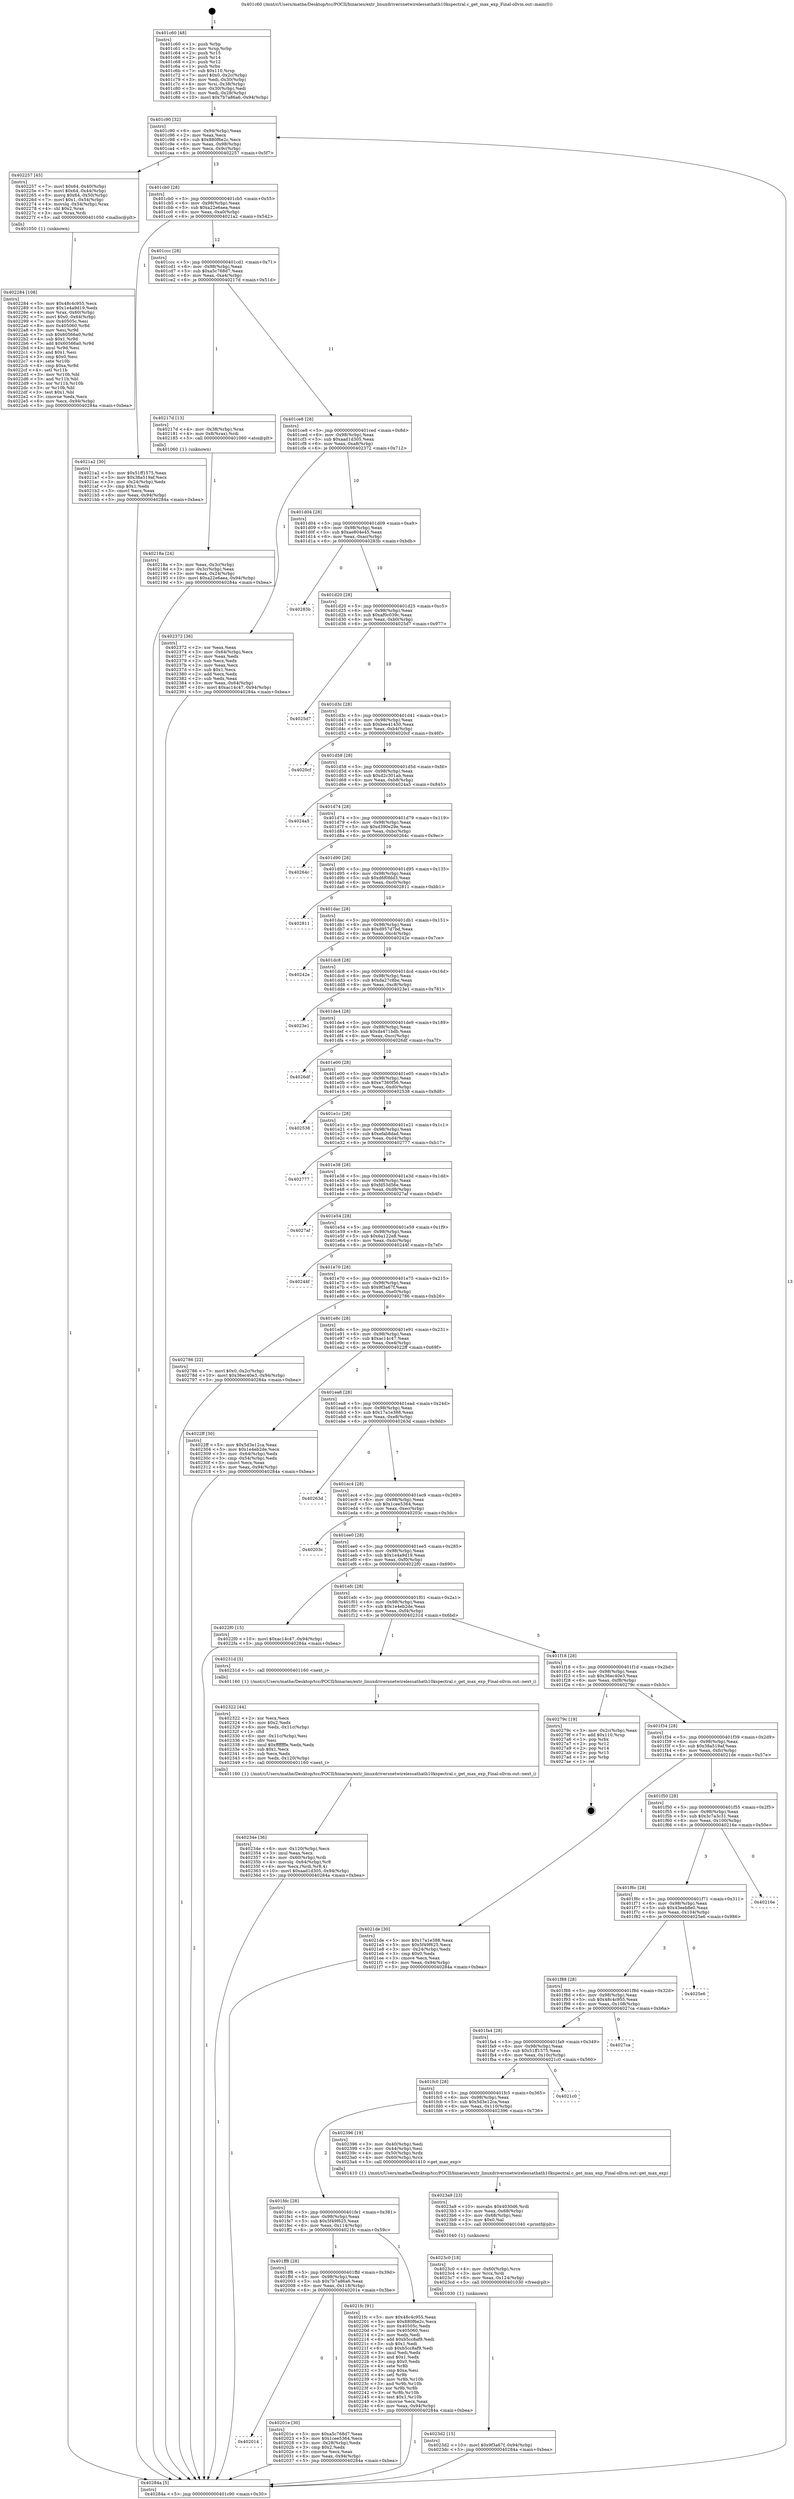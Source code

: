 digraph "0x401c60" {
  label = "0x401c60 (/mnt/c/Users/mathe/Desktop/tcc/POCII/binaries/extr_linuxdriversnetwirelessathath10kspectral.c_get_max_exp_Final-ollvm.out::main(0))"
  labelloc = "t"
  node[shape=record]

  Entry [label="",width=0.3,height=0.3,shape=circle,fillcolor=black,style=filled]
  "0x401c90" [label="{
     0x401c90 [32]\l
     | [instrs]\l
     &nbsp;&nbsp;0x401c90 \<+6\>: mov -0x94(%rbp),%eax\l
     &nbsp;&nbsp;0x401c96 \<+2\>: mov %eax,%ecx\l
     &nbsp;&nbsp;0x401c98 \<+6\>: sub $0x880f6e2c,%ecx\l
     &nbsp;&nbsp;0x401c9e \<+6\>: mov %eax,-0x98(%rbp)\l
     &nbsp;&nbsp;0x401ca4 \<+6\>: mov %ecx,-0x9c(%rbp)\l
     &nbsp;&nbsp;0x401caa \<+6\>: je 0000000000402257 \<main+0x5f7\>\l
  }"]
  "0x402257" [label="{
     0x402257 [45]\l
     | [instrs]\l
     &nbsp;&nbsp;0x402257 \<+7\>: movl $0x64,-0x40(%rbp)\l
     &nbsp;&nbsp;0x40225e \<+7\>: movl $0x64,-0x44(%rbp)\l
     &nbsp;&nbsp;0x402265 \<+8\>: movq $0x64,-0x50(%rbp)\l
     &nbsp;&nbsp;0x40226d \<+7\>: movl $0x1,-0x54(%rbp)\l
     &nbsp;&nbsp;0x402274 \<+4\>: movslq -0x54(%rbp),%rax\l
     &nbsp;&nbsp;0x402278 \<+4\>: shl $0x2,%rax\l
     &nbsp;&nbsp;0x40227c \<+3\>: mov %rax,%rdi\l
     &nbsp;&nbsp;0x40227f \<+5\>: call 0000000000401050 \<malloc@plt\>\l
     | [calls]\l
     &nbsp;&nbsp;0x401050 \{1\} (unknown)\l
  }"]
  "0x401cb0" [label="{
     0x401cb0 [28]\l
     | [instrs]\l
     &nbsp;&nbsp;0x401cb0 \<+5\>: jmp 0000000000401cb5 \<main+0x55\>\l
     &nbsp;&nbsp;0x401cb5 \<+6\>: mov -0x98(%rbp),%eax\l
     &nbsp;&nbsp;0x401cbb \<+5\>: sub $0xa22e6aea,%eax\l
     &nbsp;&nbsp;0x401cc0 \<+6\>: mov %eax,-0xa0(%rbp)\l
     &nbsp;&nbsp;0x401cc6 \<+6\>: je 00000000004021a2 \<main+0x542\>\l
  }"]
  Exit [label="",width=0.3,height=0.3,shape=circle,fillcolor=black,style=filled,peripheries=2]
  "0x4021a2" [label="{
     0x4021a2 [30]\l
     | [instrs]\l
     &nbsp;&nbsp;0x4021a2 \<+5\>: mov $0x51ff1575,%eax\l
     &nbsp;&nbsp;0x4021a7 \<+5\>: mov $0x38a519af,%ecx\l
     &nbsp;&nbsp;0x4021ac \<+3\>: mov -0x24(%rbp),%edx\l
     &nbsp;&nbsp;0x4021af \<+3\>: cmp $0x1,%edx\l
     &nbsp;&nbsp;0x4021b2 \<+3\>: cmovl %ecx,%eax\l
     &nbsp;&nbsp;0x4021b5 \<+6\>: mov %eax,-0x94(%rbp)\l
     &nbsp;&nbsp;0x4021bb \<+5\>: jmp 000000000040284a \<main+0xbea\>\l
  }"]
  "0x401ccc" [label="{
     0x401ccc [28]\l
     | [instrs]\l
     &nbsp;&nbsp;0x401ccc \<+5\>: jmp 0000000000401cd1 \<main+0x71\>\l
     &nbsp;&nbsp;0x401cd1 \<+6\>: mov -0x98(%rbp),%eax\l
     &nbsp;&nbsp;0x401cd7 \<+5\>: sub $0xa5c768d7,%eax\l
     &nbsp;&nbsp;0x401cdc \<+6\>: mov %eax,-0xa4(%rbp)\l
     &nbsp;&nbsp;0x401ce2 \<+6\>: je 000000000040217d \<main+0x51d\>\l
  }"]
  "0x4023d2" [label="{
     0x4023d2 [15]\l
     | [instrs]\l
     &nbsp;&nbsp;0x4023d2 \<+10\>: movl $0x9f3a67f,-0x94(%rbp)\l
     &nbsp;&nbsp;0x4023dc \<+5\>: jmp 000000000040284a \<main+0xbea\>\l
  }"]
  "0x40217d" [label="{
     0x40217d [13]\l
     | [instrs]\l
     &nbsp;&nbsp;0x40217d \<+4\>: mov -0x38(%rbp),%rax\l
     &nbsp;&nbsp;0x402181 \<+4\>: mov 0x8(%rax),%rdi\l
     &nbsp;&nbsp;0x402185 \<+5\>: call 0000000000401060 \<atoi@plt\>\l
     | [calls]\l
     &nbsp;&nbsp;0x401060 \{1\} (unknown)\l
  }"]
  "0x401ce8" [label="{
     0x401ce8 [28]\l
     | [instrs]\l
     &nbsp;&nbsp;0x401ce8 \<+5\>: jmp 0000000000401ced \<main+0x8d\>\l
     &nbsp;&nbsp;0x401ced \<+6\>: mov -0x98(%rbp),%eax\l
     &nbsp;&nbsp;0x401cf3 \<+5\>: sub $0xaad1d305,%eax\l
     &nbsp;&nbsp;0x401cf8 \<+6\>: mov %eax,-0xa8(%rbp)\l
     &nbsp;&nbsp;0x401cfe \<+6\>: je 0000000000402372 \<main+0x712\>\l
  }"]
  "0x4023c0" [label="{
     0x4023c0 [18]\l
     | [instrs]\l
     &nbsp;&nbsp;0x4023c0 \<+4\>: mov -0x60(%rbp),%rcx\l
     &nbsp;&nbsp;0x4023c4 \<+3\>: mov %rcx,%rdi\l
     &nbsp;&nbsp;0x4023c7 \<+6\>: mov %eax,-0x124(%rbp)\l
     &nbsp;&nbsp;0x4023cd \<+5\>: call 0000000000401030 \<free@plt\>\l
     | [calls]\l
     &nbsp;&nbsp;0x401030 \{1\} (unknown)\l
  }"]
  "0x402372" [label="{
     0x402372 [36]\l
     | [instrs]\l
     &nbsp;&nbsp;0x402372 \<+2\>: xor %eax,%eax\l
     &nbsp;&nbsp;0x402374 \<+3\>: mov -0x64(%rbp),%ecx\l
     &nbsp;&nbsp;0x402377 \<+2\>: mov %eax,%edx\l
     &nbsp;&nbsp;0x402379 \<+2\>: sub %ecx,%edx\l
     &nbsp;&nbsp;0x40237b \<+2\>: mov %eax,%ecx\l
     &nbsp;&nbsp;0x40237d \<+3\>: sub $0x1,%ecx\l
     &nbsp;&nbsp;0x402380 \<+2\>: add %ecx,%edx\l
     &nbsp;&nbsp;0x402382 \<+2\>: sub %edx,%eax\l
     &nbsp;&nbsp;0x402384 \<+3\>: mov %eax,-0x64(%rbp)\l
     &nbsp;&nbsp;0x402387 \<+10\>: movl $0xac14c47,-0x94(%rbp)\l
     &nbsp;&nbsp;0x402391 \<+5\>: jmp 000000000040284a \<main+0xbea\>\l
  }"]
  "0x401d04" [label="{
     0x401d04 [28]\l
     | [instrs]\l
     &nbsp;&nbsp;0x401d04 \<+5\>: jmp 0000000000401d09 \<main+0xa9\>\l
     &nbsp;&nbsp;0x401d09 \<+6\>: mov -0x98(%rbp),%eax\l
     &nbsp;&nbsp;0x401d0f \<+5\>: sub $0xae804e45,%eax\l
     &nbsp;&nbsp;0x401d14 \<+6\>: mov %eax,-0xac(%rbp)\l
     &nbsp;&nbsp;0x401d1a \<+6\>: je 000000000040283b \<main+0xbdb\>\l
  }"]
  "0x4023a9" [label="{
     0x4023a9 [23]\l
     | [instrs]\l
     &nbsp;&nbsp;0x4023a9 \<+10\>: movabs $0x4030d6,%rdi\l
     &nbsp;&nbsp;0x4023b3 \<+3\>: mov %eax,-0x68(%rbp)\l
     &nbsp;&nbsp;0x4023b6 \<+3\>: mov -0x68(%rbp),%esi\l
     &nbsp;&nbsp;0x4023b9 \<+2\>: mov $0x0,%al\l
     &nbsp;&nbsp;0x4023bb \<+5\>: call 0000000000401040 \<printf@plt\>\l
     | [calls]\l
     &nbsp;&nbsp;0x401040 \{1\} (unknown)\l
  }"]
  "0x40283b" [label="{
     0x40283b\l
  }", style=dashed]
  "0x401d20" [label="{
     0x401d20 [28]\l
     | [instrs]\l
     &nbsp;&nbsp;0x401d20 \<+5\>: jmp 0000000000401d25 \<main+0xc5\>\l
     &nbsp;&nbsp;0x401d25 \<+6\>: mov -0x98(%rbp),%eax\l
     &nbsp;&nbsp;0x401d2b \<+5\>: sub $0xaf0c039c,%eax\l
     &nbsp;&nbsp;0x401d30 \<+6\>: mov %eax,-0xb0(%rbp)\l
     &nbsp;&nbsp;0x401d36 \<+6\>: je 00000000004025d7 \<main+0x977\>\l
  }"]
  "0x40234e" [label="{
     0x40234e [36]\l
     | [instrs]\l
     &nbsp;&nbsp;0x40234e \<+6\>: mov -0x120(%rbp),%ecx\l
     &nbsp;&nbsp;0x402354 \<+3\>: imul %eax,%ecx\l
     &nbsp;&nbsp;0x402357 \<+4\>: mov -0x60(%rbp),%rdi\l
     &nbsp;&nbsp;0x40235b \<+4\>: movslq -0x64(%rbp),%r8\l
     &nbsp;&nbsp;0x40235f \<+4\>: mov %ecx,(%rdi,%r8,4)\l
     &nbsp;&nbsp;0x402363 \<+10\>: movl $0xaad1d305,-0x94(%rbp)\l
     &nbsp;&nbsp;0x40236d \<+5\>: jmp 000000000040284a \<main+0xbea\>\l
  }"]
  "0x4025d7" [label="{
     0x4025d7\l
  }", style=dashed]
  "0x401d3c" [label="{
     0x401d3c [28]\l
     | [instrs]\l
     &nbsp;&nbsp;0x401d3c \<+5\>: jmp 0000000000401d41 \<main+0xe1\>\l
     &nbsp;&nbsp;0x401d41 \<+6\>: mov -0x98(%rbp),%eax\l
     &nbsp;&nbsp;0x401d47 \<+5\>: sub $0xbee41450,%eax\l
     &nbsp;&nbsp;0x401d4c \<+6\>: mov %eax,-0xb4(%rbp)\l
     &nbsp;&nbsp;0x401d52 \<+6\>: je 00000000004020cf \<main+0x46f\>\l
  }"]
  "0x402322" [label="{
     0x402322 [44]\l
     | [instrs]\l
     &nbsp;&nbsp;0x402322 \<+2\>: xor %ecx,%ecx\l
     &nbsp;&nbsp;0x402324 \<+5\>: mov $0x2,%edx\l
     &nbsp;&nbsp;0x402329 \<+6\>: mov %edx,-0x11c(%rbp)\l
     &nbsp;&nbsp;0x40232f \<+1\>: cltd\l
     &nbsp;&nbsp;0x402330 \<+6\>: mov -0x11c(%rbp),%esi\l
     &nbsp;&nbsp;0x402336 \<+2\>: idiv %esi\l
     &nbsp;&nbsp;0x402338 \<+6\>: imul $0xfffffffe,%edx,%edx\l
     &nbsp;&nbsp;0x40233e \<+3\>: sub $0x1,%ecx\l
     &nbsp;&nbsp;0x402341 \<+2\>: sub %ecx,%edx\l
     &nbsp;&nbsp;0x402343 \<+6\>: mov %edx,-0x120(%rbp)\l
     &nbsp;&nbsp;0x402349 \<+5\>: call 0000000000401160 \<next_i\>\l
     | [calls]\l
     &nbsp;&nbsp;0x401160 \{1\} (/mnt/c/Users/mathe/Desktop/tcc/POCII/binaries/extr_linuxdriversnetwirelessathath10kspectral.c_get_max_exp_Final-ollvm.out::next_i)\l
  }"]
  "0x4020cf" [label="{
     0x4020cf\l
  }", style=dashed]
  "0x401d58" [label="{
     0x401d58 [28]\l
     | [instrs]\l
     &nbsp;&nbsp;0x401d58 \<+5\>: jmp 0000000000401d5d \<main+0xfd\>\l
     &nbsp;&nbsp;0x401d5d \<+6\>: mov -0x98(%rbp),%eax\l
     &nbsp;&nbsp;0x401d63 \<+5\>: sub $0xd2c301ab,%eax\l
     &nbsp;&nbsp;0x401d68 \<+6\>: mov %eax,-0xb8(%rbp)\l
     &nbsp;&nbsp;0x401d6e \<+6\>: je 00000000004024a5 \<main+0x845\>\l
  }"]
  "0x402284" [label="{
     0x402284 [108]\l
     | [instrs]\l
     &nbsp;&nbsp;0x402284 \<+5\>: mov $0x48c4c955,%ecx\l
     &nbsp;&nbsp;0x402289 \<+5\>: mov $0x1e4a9d19,%edx\l
     &nbsp;&nbsp;0x40228e \<+4\>: mov %rax,-0x60(%rbp)\l
     &nbsp;&nbsp;0x402292 \<+7\>: movl $0x0,-0x64(%rbp)\l
     &nbsp;&nbsp;0x402299 \<+7\>: mov 0x40505c,%esi\l
     &nbsp;&nbsp;0x4022a0 \<+8\>: mov 0x405060,%r8d\l
     &nbsp;&nbsp;0x4022a8 \<+3\>: mov %esi,%r9d\l
     &nbsp;&nbsp;0x4022ab \<+7\>: sub $0x60566a0,%r9d\l
     &nbsp;&nbsp;0x4022b2 \<+4\>: sub $0x1,%r9d\l
     &nbsp;&nbsp;0x4022b6 \<+7\>: add $0x60566a0,%r9d\l
     &nbsp;&nbsp;0x4022bd \<+4\>: imul %r9d,%esi\l
     &nbsp;&nbsp;0x4022c1 \<+3\>: and $0x1,%esi\l
     &nbsp;&nbsp;0x4022c4 \<+3\>: cmp $0x0,%esi\l
     &nbsp;&nbsp;0x4022c7 \<+4\>: sete %r10b\l
     &nbsp;&nbsp;0x4022cb \<+4\>: cmp $0xa,%r8d\l
     &nbsp;&nbsp;0x4022cf \<+4\>: setl %r11b\l
     &nbsp;&nbsp;0x4022d3 \<+3\>: mov %r10b,%bl\l
     &nbsp;&nbsp;0x4022d6 \<+3\>: and %r11b,%bl\l
     &nbsp;&nbsp;0x4022d9 \<+3\>: xor %r11b,%r10b\l
     &nbsp;&nbsp;0x4022dc \<+3\>: or %r10b,%bl\l
     &nbsp;&nbsp;0x4022df \<+3\>: test $0x1,%bl\l
     &nbsp;&nbsp;0x4022e2 \<+3\>: cmovne %edx,%ecx\l
     &nbsp;&nbsp;0x4022e5 \<+6\>: mov %ecx,-0x94(%rbp)\l
     &nbsp;&nbsp;0x4022eb \<+5\>: jmp 000000000040284a \<main+0xbea\>\l
  }"]
  "0x4024a5" [label="{
     0x4024a5\l
  }", style=dashed]
  "0x401d74" [label="{
     0x401d74 [28]\l
     | [instrs]\l
     &nbsp;&nbsp;0x401d74 \<+5\>: jmp 0000000000401d79 \<main+0x119\>\l
     &nbsp;&nbsp;0x401d79 \<+6\>: mov -0x98(%rbp),%eax\l
     &nbsp;&nbsp;0x401d7f \<+5\>: sub $0xd390e29e,%eax\l
     &nbsp;&nbsp;0x401d84 \<+6\>: mov %eax,-0xbc(%rbp)\l
     &nbsp;&nbsp;0x401d8a \<+6\>: je 000000000040264c \<main+0x9ec\>\l
  }"]
  "0x40218a" [label="{
     0x40218a [24]\l
     | [instrs]\l
     &nbsp;&nbsp;0x40218a \<+3\>: mov %eax,-0x3c(%rbp)\l
     &nbsp;&nbsp;0x40218d \<+3\>: mov -0x3c(%rbp),%eax\l
     &nbsp;&nbsp;0x402190 \<+3\>: mov %eax,-0x24(%rbp)\l
     &nbsp;&nbsp;0x402193 \<+10\>: movl $0xa22e6aea,-0x94(%rbp)\l
     &nbsp;&nbsp;0x40219d \<+5\>: jmp 000000000040284a \<main+0xbea\>\l
  }"]
  "0x40264c" [label="{
     0x40264c\l
  }", style=dashed]
  "0x401d90" [label="{
     0x401d90 [28]\l
     | [instrs]\l
     &nbsp;&nbsp;0x401d90 \<+5\>: jmp 0000000000401d95 \<main+0x135\>\l
     &nbsp;&nbsp;0x401d95 \<+6\>: mov -0x98(%rbp),%eax\l
     &nbsp;&nbsp;0x401d9b \<+5\>: sub $0xd6f0fdd3,%eax\l
     &nbsp;&nbsp;0x401da0 \<+6\>: mov %eax,-0xc0(%rbp)\l
     &nbsp;&nbsp;0x401da6 \<+6\>: je 0000000000402811 \<main+0xbb1\>\l
  }"]
  "0x401c60" [label="{
     0x401c60 [48]\l
     | [instrs]\l
     &nbsp;&nbsp;0x401c60 \<+1\>: push %rbp\l
     &nbsp;&nbsp;0x401c61 \<+3\>: mov %rsp,%rbp\l
     &nbsp;&nbsp;0x401c64 \<+2\>: push %r15\l
     &nbsp;&nbsp;0x401c66 \<+2\>: push %r14\l
     &nbsp;&nbsp;0x401c68 \<+2\>: push %r12\l
     &nbsp;&nbsp;0x401c6a \<+1\>: push %rbx\l
     &nbsp;&nbsp;0x401c6b \<+7\>: sub $0x110,%rsp\l
     &nbsp;&nbsp;0x401c72 \<+7\>: movl $0x0,-0x2c(%rbp)\l
     &nbsp;&nbsp;0x401c79 \<+3\>: mov %edi,-0x30(%rbp)\l
     &nbsp;&nbsp;0x401c7c \<+4\>: mov %rsi,-0x38(%rbp)\l
     &nbsp;&nbsp;0x401c80 \<+3\>: mov -0x30(%rbp),%edi\l
     &nbsp;&nbsp;0x401c83 \<+3\>: mov %edi,-0x28(%rbp)\l
     &nbsp;&nbsp;0x401c86 \<+10\>: movl $0x7b7a86a6,-0x94(%rbp)\l
  }"]
  "0x402811" [label="{
     0x402811\l
  }", style=dashed]
  "0x401dac" [label="{
     0x401dac [28]\l
     | [instrs]\l
     &nbsp;&nbsp;0x401dac \<+5\>: jmp 0000000000401db1 \<main+0x151\>\l
     &nbsp;&nbsp;0x401db1 \<+6\>: mov -0x98(%rbp),%eax\l
     &nbsp;&nbsp;0x401db7 \<+5\>: sub $0xd957d7bd,%eax\l
     &nbsp;&nbsp;0x401dbc \<+6\>: mov %eax,-0xc4(%rbp)\l
     &nbsp;&nbsp;0x401dc2 \<+6\>: je 000000000040242e \<main+0x7ce\>\l
  }"]
  "0x40284a" [label="{
     0x40284a [5]\l
     | [instrs]\l
     &nbsp;&nbsp;0x40284a \<+5\>: jmp 0000000000401c90 \<main+0x30\>\l
  }"]
  "0x40242e" [label="{
     0x40242e\l
  }", style=dashed]
  "0x401dc8" [label="{
     0x401dc8 [28]\l
     | [instrs]\l
     &nbsp;&nbsp;0x401dc8 \<+5\>: jmp 0000000000401dcd \<main+0x16d\>\l
     &nbsp;&nbsp;0x401dcd \<+6\>: mov -0x98(%rbp),%eax\l
     &nbsp;&nbsp;0x401dd3 \<+5\>: sub $0xda27c8be,%eax\l
     &nbsp;&nbsp;0x401dd8 \<+6\>: mov %eax,-0xc8(%rbp)\l
     &nbsp;&nbsp;0x401dde \<+6\>: je 00000000004023e1 \<main+0x781\>\l
  }"]
  "0x402014" [label="{
     0x402014\l
  }", style=dashed]
  "0x4023e1" [label="{
     0x4023e1\l
  }", style=dashed]
  "0x401de4" [label="{
     0x401de4 [28]\l
     | [instrs]\l
     &nbsp;&nbsp;0x401de4 \<+5\>: jmp 0000000000401de9 \<main+0x189\>\l
     &nbsp;&nbsp;0x401de9 \<+6\>: mov -0x98(%rbp),%eax\l
     &nbsp;&nbsp;0x401def \<+5\>: sub $0xda471bdb,%eax\l
     &nbsp;&nbsp;0x401df4 \<+6\>: mov %eax,-0xcc(%rbp)\l
     &nbsp;&nbsp;0x401dfa \<+6\>: je 00000000004026df \<main+0xa7f\>\l
  }"]
  "0x40201e" [label="{
     0x40201e [30]\l
     | [instrs]\l
     &nbsp;&nbsp;0x40201e \<+5\>: mov $0xa5c768d7,%eax\l
     &nbsp;&nbsp;0x402023 \<+5\>: mov $0x1cee5364,%ecx\l
     &nbsp;&nbsp;0x402028 \<+3\>: mov -0x28(%rbp),%edx\l
     &nbsp;&nbsp;0x40202b \<+3\>: cmp $0x2,%edx\l
     &nbsp;&nbsp;0x40202e \<+3\>: cmovne %ecx,%eax\l
     &nbsp;&nbsp;0x402031 \<+6\>: mov %eax,-0x94(%rbp)\l
     &nbsp;&nbsp;0x402037 \<+5\>: jmp 000000000040284a \<main+0xbea\>\l
  }"]
  "0x4026df" [label="{
     0x4026df\l
  }", style=dashed]
  "0x401e00" [label="{
     0x401e00 [28]\l
     | [instrs]\l
     &nbsp;&nbsp;0x401e00 \<+5\>: jmp 0000000000401e05 \<main+0x1a5\>\l
     &nbsp;&nbsp;0x401e05 \<+6\>: mov -0x98(%rbp),%eax\l
     &nbsp;&nbsp;0x401e0b \<+5\>: sub $0xe7360f56,%eax\l
     &nbsp;&nbsp;0x401e10 \<+6\>: mov %eax,-0xd0(%rbp)\l
     &nbsp;&nbsp;0x401e16 \<+6\>: je 0000000000402538 \<main+0x8d8\>\l
  }"]
  "0x401ff8" [label="{
     0x401ff8 [28]\l
     | [instrs]\l
     &nbsp;&nbsp;0x401ff8 \<+5\>: jmp 0000000000401ffd \<main+0x39d\>\l
     &nbsp;&nbsp;0x401ffd \<+6\>: mov -0x98(%rbp),%eax\l
     &nbsp;&nbsp;0x402003 \<+5\>: sub $0x7b7a86a6,%eax\l
     &nbsp;&nbsp;0x402008 \<+6\>: mov %eax,-0x118(%rbp)\l
     &nbsp;&nbsp;0x40200e \<+6\>: je 000000000040201e \<main+0x3be\>\l
  }"]
  "0x402538" [label="{
     0x402538\l
  }", style=dashed]
  "0x401e1c" [label="{
     0x401e1c [28]\l
     | [instrs]\l
     &nbsp;&nbsp;0x401e1c \<+5\>: jmp 0000000000401e21 \<main+0x1c1\>\l
     &nbsp;&nbsp;0x401e21 \<+6\>: mov -0x98(%rbp),%eax\l
     &nbsp;&nbsp;0x401e27 \<+5\>: sub $0xefab8dad,%eax\l
     &nbsp;&nbsp;0x401e2c \<+6\>: mov %eax,-0xd4(%rbp)\l
     &nbsp;&nbsp;0x401e32 \<+6\>: je 0000000000402777 \<main+0xb17\>\l
  }"]
  "0x4021fc" [label="{
     0x4021fc [91]\l
     | [instrs]\l
     &nbsp;&nbsp;0x4021fc \<+5\>: mov $0x48c4c955,%eax\l
     &nbsp;&nbsp;0x402201 \<+5\>: mov $0x880f6e2c,%ecx\l
     &nbsp;&nbsp;0x402206 \<+7\>: mov 0x40505c,%edx\l
     &nbsp;&nbsp;0x40220d \<+7\>: mov 0x405060,%esi\l
     &nbsp;&nbsp;0x402214 \<+2\>: mov %edx,%edi\l
     &nbsp;&nbsp;0x402216 \<+6\>: add $0xb5cc8af9,%edi\l
     &nbsp;&nbsp;0x40221c \<+3\>: sub $0x1,%edi\l
     &nbsp;&nbsp;0x40221f \<+6\>: sub $0xb5cc8af9,%edi\l
     &nbsp;&nbsp;0x402225 \<+3\>: imul %edi,%edx\l
     &nbsp;&nbsp;0x402228 \<+3\>: and $0x1,%edx\l
     &nbsp;&nbsp;0x40222b \<+3\>: cmp $0x0,%edx\l
     &nbsp;&nbsp;0x40222e \<+4\>: sete %r8b\l
     &nbsp;&nbsp;0x402232 \<+3\>: cmp $0xa,%esi\l
     &nbsp;&nbsp;0x402235 \<+4\>: setl %r9b\l
     &nbsp;&nbsp;0x402239 \<+3\>: mov %r8b,%r10b\l
     &nbsp;&nbsp;0x40223c \<+3\>: and %r9b,%r10b\l
     &nbsp;&nbsp;0x40223f \<+3\>: xor %r9b,%r8b\l
     &nbsp;&nbsp;0x402242 \<+3\>: or %r8b,%r10b\l
     &nbsp;&nbsp;0x402245 \<+4\>: test $0x1,%r10b\l
     &nbsp;&nbsp;0x402249 \<+3\>: cmovne %ecx,%eax\l
     &nbsp;&nbsp;0x40224c \<+6\>: mov %eax,-0x94(%rbp)\l
     &nbsp;&nbsp;0x402252 \<+5\>: jmp 000000000040284a \<main+0xbea\>\l
  }"]
  "0x402777" [label="{
     0x402777\l
  }", style=dashed]
  "0x401e38" [label="{
     0x401e38 [28]\l
     | [instrs]\l
     &nbsp;&nbsp;0x401e38 \<+5\>: jmp 0000000000401e3d \<main+0x1dd\>\l
     &nbsp;&nbsp;0x401e3d \<+6\>: mov -0x98(%rbp),%eax\l
     &nbsp;&nbsp;0x401e43 \<+5\>: sub $0xfd53d56e,%eax\l
     &nbsp;&nbsp;0x401e48 \<+6\>: mov %eax,-0xd8(%rbp)\l
     &nbsp;&nbsp;0x401e4e \<+6\>: je 00000000004027af \<main+0xb4f\>\l
  }"]
  "0x401fdc" [label="{
     0x401fdc [28]\l
     | [instrs]\l
     &nbsp;&nbsp;0x401fdc \<+5\>: jmp 0000000000401fe1 \<main+0x381\>\l
     &nbsp;&nbsp;0x401fe1 \<+6\>: mov -0x98(%rbp),%eax\l
     &nbsp;&nbsp;0x401fe7 \<+5\>: sub $0x5f49f625,%eax\l
     &nbsp;&nbsp;0x401fec \<+6\>: mov %eax,-0x114(%rbp)\l
     &nbsp;&nbsp;0x401ff2 \<+6\>: je 00000000004021fc \<main+0x59c\>\l
  }"]
  "0x4027af" [label="{
     0x4027af\l
  }", style=dashed]
  "0x401e54" [label="{
     0x401e54 [28]\l
     | [instrs]\l
     &nbsp;&nbsp;0x401e54 \<+5\>: jmp 0000000000401e59 \<main+0x1f9\>\l
     &nbsp;&nbsp;0x401e59 \<+6\>: mov -0x98(%rbp),%eax\l
     &nbsp;&nbsp;0x401e5f \<+5\>: sub $0x6a122e8,%eax\l
     &nbsp;&nbsp;0x401e64 \<+6\>: mov %eax,-0xdc(%rbp)\l
     &nbsp;&nbsp;0x401e6a \<+6\>: je 000000000040244f \<main+0x7ef\>\l
  }"]
  "0x402396" [label="{
     0x402396 [19]\l
     | [instrs]\l
     &nbsp;&nbsp;0x402396 \<+3\>: mov -0x40(%rbp),%edi\l
     &nbsp;&nbsp;0x402399 \<+3\>: mov -0x44(%rbp),%esi\l
     &nbsp;&nbsp;0x40239c \<+4\>: mov -0x50(%rbp),%rdx\l
     &nbsp;&nbsp;0x4023a0 \<+4\>: mov -0x60(%rbp),%rcx\l
     &nbsp;&nbsp;0x4023a4 \<+5\>: call 0000000000401410 \<get_max_exp\>\l
     | [calls]\l
     &nbsp;&nbsp;0x401410 \{1\} (/mnt/c/Users/mathe/Desktop/tcc/POCII/binaries/extr_linuxdriversnetwirelessathath10kspectral.c_get_max_exp_Final-ollvm.out::get_max_exp)\l
  }"]
  "0x40244f" [label="{
     0x40244f\l
  }", style=dashed]
  "0x401e70" [label="{
     0x401e70 [28]\l
     | [instrs]\l
     &nbsp;&nbsp;0x401e70 \<+5\>: jmp 0000000000401e75 \<main+0x215\>\l
     &nbsp;&nbsp;0x401e75 \<+6\>: mov -0x98(%rbp),%eax\l
     &nbsp;&nbsp;0x401e7b \<+5\>: sub $0x9f3a67f,%eax\l
     &nbsp;&nbsp;0x401e80 \<+6\>: mov %eax,-0xe0(%rbp)\l
     &nbsp;&nbsp;0x401e86 \<+6\>: je 0000000000402786 \<main+0xb26\>\l
  }"]
  "0x401fc0" [label="{
     0x401fc0 [28]\l
     | [instrs]\l
     &nbsp;&nbsp;0x401fc0 \<+5\>: jmp 0000000000401fc5 \<main+0x365\>\l
     &nbsp;&nbsp;0x401fc5 \<+6\>: mov -0x98(%rbp),%eax\l
     &nbsp;&nbsp;0x401fcb \<+5\>: sub $0x5d3e12ca,%eax\l
     &nbsp;&nbsp;0x401fd0 \<+6\>: mov %eax,-0x110(%rbp)\l
     &nbsp;&nbsp;0x401fd6 \<+6\>: je 0000000000402396 \<main+0x736\>\l
  }"]
  "0x402786" [label="{
     0x402786 [22]\l
     | [instrs]\l
     &nbsp;&nbsp;0x402786 \<+7\>: movl $0x0,-0x2c(%rbp)\l
     &nbsp;&nbsp;0x40278d \<+10\>: movl $0x36ec40e3,-0x94(%rbp)\l
     &nbsp;&nbsp;0x402797 \<+5\>: jmp 000000000040284a \<main+0xbea\>\l
  }"]
  "0x401e8c" [label="{
     0x401e8c [28]\l
     | [instrs]\l
     &nbsp;&nbsp;0x401e8c \<+5\>: jmp 0000000000401e91 \<main+0x231\>\l
     &nbsp;&nbsp;0x401e91 \<+6\>: mov -0x98(%rbp),%eax\l
     &nbsp;&nbsp;0x401e97 \<+5\>: sub $0xac14c47,%eax\l
     &nbsp;&nbsp;0x401e9c \<+6\>: mov %eax,-0xe4(%rbp)\l
     &nbsp;&nbsp;0x401ea2 \<+6\>: je 00000000004022ff \<main+0x69f\>\l
  }"]
  "0x4021c0" [label="{
     0x4021c0\l
  }", style=dashed]
  "0x4022ff" [label="{
     0x4022ff [30]\l
     | [instrs]\l
     &nbsp;&nbsp;0x4022ff \<+5\>: mov $0x5d3e12ca,%eax\l
     &nbsp;&nbsp;0x402304 \<+5\>: mov $0x1e4eb2de,%ecx\l
     &nbsp;&nbsp;0x402309 \<+3\>: mov -0x64(%rbp),%edx\l
     &nbsp;&nbsp;0x40230c \<+3\>: cmp -0x54(%rbp),%edx\l
     &nbsp;&nbsp;0x40230f \<+3\>: cmovl %ecx,%eax\l
     &nbsp;&nbsp;0x402312 \<+6\>: mov %eax,-0x94(%rbp)\l
     &nbsp;&nbsp;0x402318 \<+5\>: jmp 000000000040284a \<main+0xbea\>\l
  }"]
  "0x401ea8" [label="{
     0x401ea8 [28]\l
     | [instrs]\l
     &nbsp;&nbsp;0x401ea8 \<+5\>: jmp 0000000000401ead \<main+0x24d\>\l
     &nbsp;&nbsp;0x401ead \<+6\>: mov -0x98(%rbp),%eax\l
     &nbsp;&nbsp;0x401eb3 \<+5\>: sub $0x17a1e388,%eax\l
     &nbsp;&nbsp;0x401eb8 \<+6\>: mov %eax,-0xe8(%rbp)\l
     &nbsp;&nbsp;0x401ebe \<+6\>: je 000000000040263d \<main+0x9dd\>\l
  }"]
  "0x401fa4" [label="{
     0x401fa4 [28]\l
     | [instrs]\l
     &nbsp;&nbsp;0x401fa4 \<+5\>: jmp 0000000000401fa9 \<main+0x349\>\l
     &nbsp;&nbsp;0x401fa9 \<+6\>: mov -0x98(%rbp),%eax\l
     &nbsp;&nbsp;0x401faf \<+5\>: sub $0x51ff1575,%eax\l
     &nbsp;&nbsp;0x401fb4 \<+6\>: mov %eax,-0x10c(%rbp)\l
     &nbsp;&nbsp;0x401fba \<+6\>: je 00000000004021c0 \<main+0x560\>\l
  }"]
  "0x40263d" [label="{
     0x40263d\l
  }", style=dashed]
  "0x401ec4" [label="{
     0x401ec4 [28]\l
     | [instrs]\l
     &nbsp;&nbsp;0x401ec4 \<+5\>: jmp 0000000000401ec9 \<main+0x269\>\l
     &nbsp;&nbsp;0x401ec9 \<+6\>: mov -0x98(%rbp),%eax\l
     &nbsp;&nbsp;0x401ecf \<+5\>: sub $0x1cee5364,%eax\l
     &nbsp;&nbsp;0x401ed4 \<+6\>: mov %eax,-0xec(%rbp)\l
     &nbsp;&nbsp;0x401eda \<+6\>: je 000000000040203c \<main+0x3dc\>\l
  }"]
  "0x4027ca" [label="{
     0x4027ca\l
  }", style=dashed]
  "0x40203c" [label="{
     0x40203c\l
  }", style=dashed]
  "0x401ee0" [label="{
     0x401ee0 [28]\l
     | [instrs]\l
     &nbsp;&nbsp;0x401ee0 \<+5\>: jmp 0000000000401ee5 \<main+0x285\>\l
     &nbsp;&nbsp;0x401ee5 \<+6\>: mov -0x98(%rbp),%eax\l
     &nbsp;&nbsp;0x401eeb \<+5\>: sub $0x1e4a9d19,%eax\l
     &nbsp;&nbsp;0x401ef0 \<+6\>: mov %eax,-0xf0(%rbp)\l
     &nbsp;&nbsp;0x401ef6 \<+6\>: je 00000000004022f0 \<main+0x690\>\l
  }"]
  "0x401f88" [label="{
     0x401f88 [28]\l
     | [instrs]\l
     &nbsp;&nbsp;0x401f88 \<+5\>: jmp 0000000000401f8d \<main+0x32d\>\l
     &nbsp;&nbsp;0x401f8d \<+6\>: mov -0x98(%rbp),%eax\l
     &nbsp;&nbsp;0x401f93 \<+5\>: sub $0x48c4c955,%eax\l
     &nbsp;&nbsp;0x401f98 \<+6\>: mov %eax,-0x108(%rbp)\l
     &nbsp;&nbsp;0x401f9e \<+6\>: je 00000000004027ca \<main+0xb6a\>\l
  }"]
  "0x4022f0" [label="{
     0x4022f0 [15]\l
     | [instrs]\l
     &nbsp;&nbsp;0x4022f0 \<+10\>: movl $0xac14c47,-0x94(%rbp)\l
     &nbsp;&nbsp;0x4022fa \<+5\>: jmp 000000000040284a \<main+0xbea\>\l
  }"]
  "0x401efc" [label="{
     0x401efc [28]\l
     | [instrs]\l
     &nbsp;&nbsp;0x401efc \<+5\>: jmp 0000000000401f01 \<main+0x2a1\>\l
     &nbsp;&nbsp;0x401f01 \<+6\>: mov -0x98(%rbp),%eax\l
     &nbsp;&nbsp;0x401f07 \<+5\>: sub $0x1e4eb2de,%eax\l
     &nbsp;&nbsp;0x401f0c \<+6\>: mov %eax,-0xf4(%rbp)\l
     &nbsp;&nbsp;0x401f12 \<+6\>: je 000000000040231d \<main+0x6bd\>\l
  }"]
  "0x4025e6" [label="{
     0x4025e6\l
  }", style=dashed]
  "0x40231d" [label="{
     0x40231d [5]\l
     | [instrs]\l
     &nbsp;&nbsp;0x40231d \<+5\>: call 0000000000401160 \<next_i\>\l
     | [calls]\l
     &nbsp;&nbsp;0x401160 \{1\} (/mnt/c/Users/mathe/Desktop/tcc/POCII/binaries/extr_linuxdriversnetwirelessathath10kspectral.c_get_max_exp_Final-ollvm.out::next_i)\l
  }"]
  "0x401f18" [label="{
     0x401f18 [28]\l
     | [instrs]\l
     &nbsp;&nbsp;0x401f18 \<+5\>: jmp 0000000000401f1d \<main+0x2bd\>\l
     &nbsp;&nbsp;0x401f1d \<+6\>: mov -0x98(%rbp),%eax\l
     &nbsp;&nbsp;0x401f23 \<+5\>: sub $0x36ec40e3,%eax\l
     &nbsp;&nbsp;0x401f28 \<+6\>: mov %eax,-0xf8(%rbp)\l
     &nbsp;&nbsp;0x401f2e \<+6\>: je 000000000040279c \<main+0xb3c\>\l
  }"]
  "0x401f6c" [label="{
     0x401f6c [28]\l
     | [instrs]\l
     &nbsp;&nbsp;0x401f6c \<+5\>: jmp 0000000000401f71 \<main+0x311\>\l
     &nbsp;&nbsp;0x401f71 \<+6\>: mov -0x98(%rbp),%eax\l
     &nbsp;&nbsp;0x401f77 \<+5\>: sub $0x43eeb8e0,%eax\l
     &nbsp;&nbsp;0x401f7c \<+6\>: mov %eax,-0x104(%rbp)\l
     &nbsp;&nbsp;0x401f82 \<+6\>: je 00000000004025e6 \<main+0x986\>\l
  }"]
  "0x40279c" [label="{
     0x40279c [19]\l
     | [instrs]\l
     &nbsp;&nbsp;0x40279c \<+3\>: mov -0x2c(%rbp),%eax\l
     &nbsp;&nbsp;0x40279f \<+7\>: add $0x110,%rsp\l
     &nbsp;&nbsp;0x4027a6 \<+1\>: pop %rbx\l
     &nbsp;&nbsp;0x4027a7 \<+2\>: pop %r12\l
     &nbsp;&nbsp;0x4027a9 \<+2\>: pop %r14\l
     &nbsp;&nbsp;0x4027ab \<+2\>: pop %r15\l
     &nbsp;&nbsp;0x4027ad \<+1\>: pop %rbp\l
     &nbsp;&nbsp;0x4027ae \<+1\>: ret\l
  }"]
  "0x401f34" [label="{
     0x401f34 [28]\l
     | [instrs]\l
     &nbsp;&nbsp;0x401f34 \<+5\>: jmp 0000000000401f39 \<main+0x2d9\>\l
     &nbsp;&nbsp;0x401f39 \<+6\>: mov -0x98(%rbp),%eax\l
     &nbsp;&nbsp;0x401f3f \<+5\>: sub $0x38a519af,%eax\l
     &nbsp;&nbsp;0x401f44 \<+6\>: mov %eax,-0xfc(%rbp)\l
     &nbsp;&nbsp;0x401f4a \<+6\>: je 00000000004021de \<main+0x57e\>\l
  }"]
  "0x40216e" [label="{
     0x40216e\l
  }", style=dashed]
  "0x4021de" [label="{
     0x4021de [30]\l
     | [instrs]\l
     &nbsp;&nbsp;0x4021de \<+5\>: mov $0x17a1e388,%eax\l
     &nbsp;&nbsp;0x4021e3 \<+5\>: mov $0x5f49f625,%ecx\l
     &nbsp;&nbsp;0x4021e8 \<+3\>: mov -0x24(%rbp),%edx\l
     &nbsp;&nbsp;0x4021eb \<+3\>: cmp $0x0,%edx\l
     &nbsp;&nbsp;0x4021ee \<+3\>: cmove %ecx,%eax\l
     &nbsp;&nbsp;0x4021f1 \<+6\>: mov %eax,-0x94(%rbp)\l
     &nbsp;&nbsp;0x4021f7 \<+5\>: jmp 000000000040284a \<main+0xbea\>\l
  }"]
  "0x401f50" [label="{
     0x401f50 [28]\l
     | [instrs]\l
     &nbsp;&nbsp;0x401f50 \<+5\>: jmp 0000000000401f55 \<main+0x2f5\>\l
     &nbsp;&nbsp;0x401f55 \<+6\>: mov -0x98(%rbp),%eax\l
     &nbsp;&nbsp;0x401f5b \<+5\>: sub $0x3c7a3c31,%eax\l
     &nbsp;&nbsp;0x401f60 \<+6\>: mov %eax,-0x100(%rbp)\l
     &nbsp;&nbsp;0x401f66 \<+6\>: je 000000000040216e \<main+0x50e\>\l
  }"]
  Entry -> "0x401c60" [label=" 1"]
  "0x401c90" -> "0x402257" [label=" 1"]
  "0x401c90" -> "0x401cb0" [label=" 13"]
  "0x40279c" -> Exit [label=" 1"]
  "0x401cb0" -> "0x4021a2" [label=" 1"]
  "0x401cb0" -> "0x401ccc" [label=" 12"]
  "0x402786" -> "0x40284a" [label=" 1"]
  "0x401ccc" -> "0x40217d" [label=" 1"]
  "0x401ccc" -> "0x401ce8" [label=" 11"]
  "0x4023d2" -> "0x40284a" [label=" 1"]
  "0x401ce8" -> "0x402372" [label=" 1"]
  "0x401ce8" -> "0x401d04" [label=" 10"]
  "0x4023c0" -> "0x4023d2" [label=" 1"]
  "0x401d04" -> "0x40283b" [label=" 0"]
  "0x401d04" -> "0x401d20" [label=" 10"]
  "0x4023a9" -> "0x4023c0" [label=" 1"]
  "0x401d20" -> "0x4025d7" [label=" 0"]
  "0x401d20" -> "0x401d3c" [label=" 10"]
  "0x402396" -> "0x4023a9" [label=" 1"]
  "0x401d3c" -> "0x4020cf" [label=" 0"]
  "0x401d3c" -> "0x401d58" [label=" 10"]
  "0x402372" -> "0x40284a" [label=" 1"]
  "0x401d58" -> "0x4024a5" [label=" 0"]
  "0x401d58" -> "0x401d74" [label=" 10"]
  "0x40234e" -> "0x40284a" [label=" 1"]
  "0x401d74" -> "0x40264c" [label=" 0"]
  "0x401d74" -> "0x401d90" [label=" 10"]
  "0x402322" -> "0x40234e" [label=" 1"]
  "0x401d90" -> "0x402811" [label=" 0"]
  "0x401d90" -> "0x401dac" [label=" 10"]
  "0x40231d" -> "0x402322" [label=" 1"]
  "0x401dac" -> "0x40242e" [label=" 0"]
  "0x401dac" -> "0x401dc8" [label=" 10"]
  "0x4022ff" -> "0x40284a" [label=" 2"]
  "0x401dc8" -> "0x4023e1" [label=" 0"]
  "0x401dc8" -> "0x401de4" [label=" 10"]
  "0x4022f0" -> "0x40284a" [label=" 1"]
  "0x401de4" -> "0x4026df" [label=" 0"]
  "0x401de4" -> "0x401e00" [label=" 10"]
  "0x402284" -> "0x40284a" [label=" 1"]
  "0x401e00" -> "0x402538" [label=" 0"]
  "0x401e00" -> "0x401e1c" [label=" 10"]
  "0x4021fc" -> "0x40284a" [label=" 1"]
  "0x401e1c" -> "0x402777" [label=" 0"]
  "0x401e1c" -> "0x401e38" [label=" 10"]
  "0x4021de" -> "0x40284a" [label=" 1"]
  "0x401e38" -> "0x4027af" [label=" 0"]
  "0x401e38" -> "0x401e54" [label=" 10"]
  "0x40218a" -> "0x40284a" [label=" 1"]
  "0x401e54" -> "0x40244f" [label=" 0"]
  "0x401e54" -> "0x401e70" [label=" 10"]
  "0x40217d" -> "0x40218a" [label=" 1"]
  "0x401e70" -> "0x402786" [label=" 1"]
  "0x401e70" -> "0x401e8c" [label=" 9"]
  "0x401c60" -> "0x401c90" [label=" 1"]
  "0x401e8c" -> "0x4022ff" [label=" 2"]
  "0x401e8c" -> "0x401ea8" [label=" 7"]
  "0x40201e" -> "0x40284a" [label=" 1"]
  "0x401ea8" -> "0x40263d" [label=" 0"]
  "0x401ea8" -> "0x401ec4" [label=" 7"]
  "0x401ff8" -> "0x40201e" [label=" 1"]
  "0x401ec4" -> "0x40203c" [label=" 0"]
  "0x401ec4" -> "0x401ee0" [label=" 7"]
  "0x402257" -> "0x402284" [label=" 1"]
  "0x401ee0" -> "0x4022f0" [label=" 1"]
  "0x401ee0" -> "0x401efc" [label=" 6"]
  "0x401fdc" -> "0x4021fc" [label=" 1"]
  "0x401efc" -> "0x40231d" [label=" 1"]
  "0x401efc" -> "0x401f18" [label=" 5"]
  "0x4021a2" -> "0x40284a" [label=" 1"]
  "0x401f18" -> "0x40279c" [label=" 1"]
  "0x401f18" -> "0x401f34" [label=" 4"]
  "0x401fc0" -> "0x402396" [label=" 1"]
  "0x401f34" -> "0x4021de" [label=" 1"]
  "0x401f34" -> "0x401f50" [label=" 3"]
  "0x40284a" -> "0x401c90" [label=" 13"]
  "0x401f50" -> "0x40216e" [label=" 0"]
  "0x401f50" -> "0x401f6c" [label=" 3"]
  "0x401fc0" -> "0x401fdc" [label=" 2"]
  "0x401f6c" -> "0x4025e6" [label=" 0"]
  "0x401f6c" -> "0x401f88" [label=" 3"]
  "0x401fdc" -> "0x401ff8" [label=" 1"]
  "0x401f88" -> "0x4027ca" [label=" 0"]
  "0x401f88" -> "0x401fa4" [label=" 3"]
  "0x401ff8" -> "0x402014" [label=" 0"]
  "0x401fa4" -> "0x4021c0" [label=" 0"]
  "0x401fa4" -> "0x401fc0" [label=" 3"]
}
